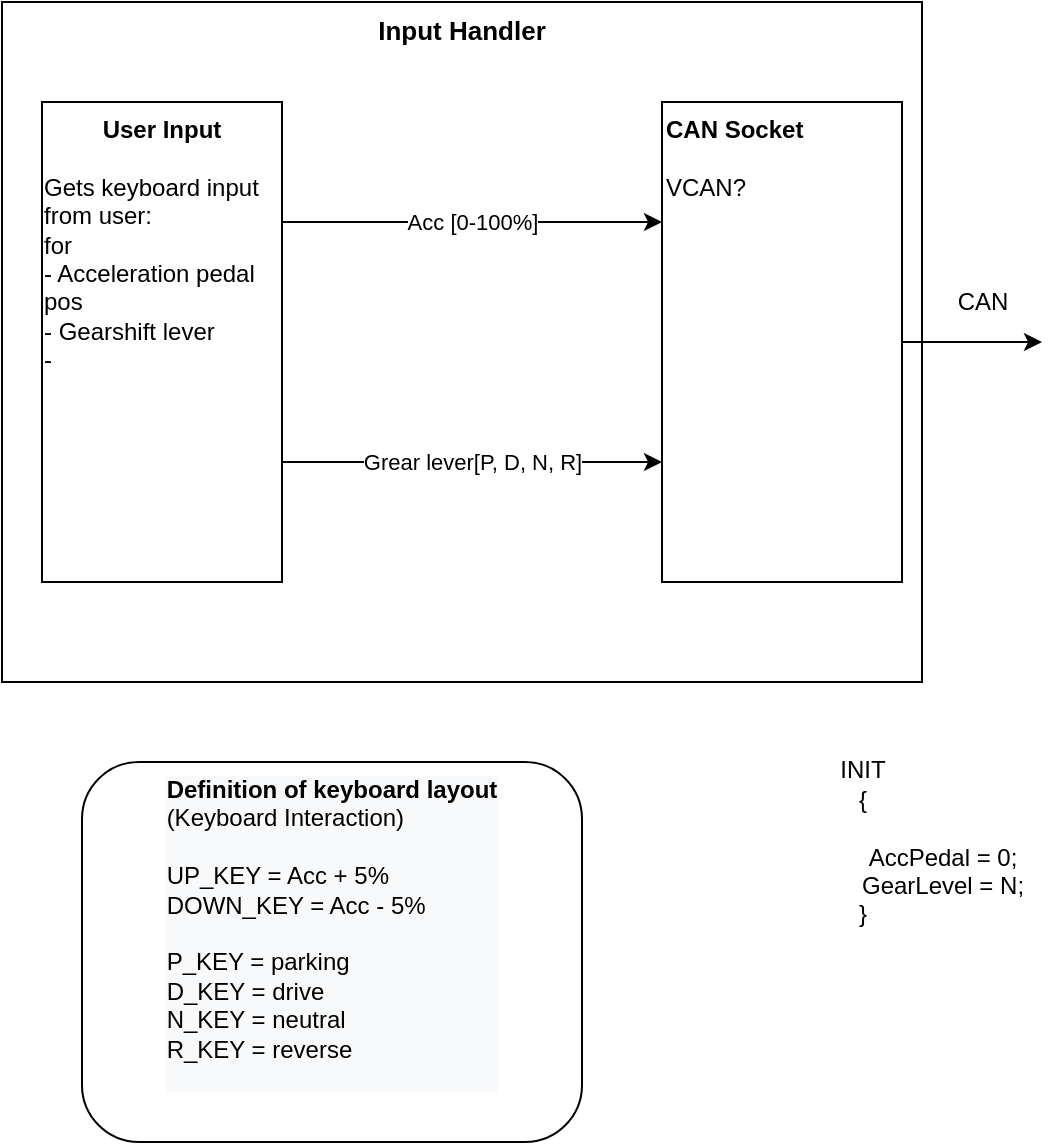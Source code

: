<mxfile>
    <diagram id="GP0YNp44nlQtGhltSVO9" name="Page-1">
        <mxGraphModel dx="1042" dy="918" grid="1" gridSize="10" guides="1" tooltips="1" connect="1" arrows="1" fold="1" page="1" pageScale="1" pageWidth="850" pageHeight="1100" math="0" shadow="0">
            <root>
                <mxCell id="0"/>
                <mxCell id="1" parent="0"/>
                <mxCell id="54" value="&lt;b&gt;&lt;font style=&quot;font-size: 13px&quot;&gt;Input Handler&lt;/font&gt;&lt;/b&gt;" style="rounded=0;whiteSpace=wrap;html=1;align=center;verticalAlign=top;" parent="1" vertex="1">
                    <mxGeometry x="60" y="130" width="460" height="340" as="geometry"/>
                </mxCell>
                <mxCell id="55" value="&lt;b&gt;User Input&lt;/b&gt;&lt;br&gt;&lt;br&gt;&lt;div style=&quot;text-align: left&quot;&gt;Gets keyboard input from user:&lt;/div&gt;&lt;div style=&quot;text-align: left&quot;&gt;for&amp;nbsp;&lt;/div&gt;&lt;div style=&quot;text-align: left&quot;&gt;- Acceleration pedal&amp;nbsp; pos&lt;/div&gt;&lt;div style=&quot;text-align: left&quot;&gt;- Gearshift lever&lt;/div&gt;&lt;div style=&quot;text-align: left&quot;&gt;-&amp;nbsp;&lt;/div&gt;&lt;div style=&quot;text-align: left&quot;&gt;&lt;br&gt;&lt;/div&gt;&lt;div style=&quot;text-align: left&quot;&gt;&lt;br&gt;&lt;/div&gt;" style="rounded=0;whiteSpace=wrap;html=1;align=center;verticalAlign=top;" parent="1" vertex="1">
                    <mxGeometry x="80" y="180" width="120" height="240" as="geometry"/>
                </mxCell>
                <mxCell id="56" value="&lt;b&gt;CAN Socket&lt;/b&gt;&lt;br&gt;&lt;br&gt;VCAN?" style="rounded=0;whiteSpace=wrap;html=1;align=left;verticalAlign=top;" parent="1" vertex="1">
                    <mxGeometry x="390" y="180" width="120" height="240" as="geometry"/>
                </mxCell>
                <mxCell id="57" value="&lt;div style=&quot;color: rgb(0 , 0 , 0) ; font-family: &amp;#34;helvetica&amp;#34; ; font-size: 12px ; font-style: normal ; letter-spacing: normal ; text-indent: 0px ; text-transform: none ; word-spacing: 0px ; background-color: rgb(248 , 249 , 250) ; text-align: left&quot;&gt;&lt;b&gt;Definition of keyboard layout&lt;/b&gt;&lt;/div&gt;&lt;div style=&quot;color: rgb(0 , 0 , 0) ; font-family: &amp;#34;helvetica&amp;#34; ; font-size: 12px ; font-style: normal ; letter-spacing: normal ; text-indent: 0px ; text-transform: none ; word-spacing: 0px ; background-color: rgb(248 , 249 , 250) ; text-align: left&quot;&gt;(Keyboard Interaction)&lt;/div&gt;&lt;div style=&quot;color: rgb(0 , 0 , 0) ; font-family: &amp;#34;helvetica&amp;#34; ; font-size: 12px ; font-style: normal ; letter-spacing: normal ; text-indent: 0px ; text-transform: none ; word-spacing: 0px ; background-color: rgb(248 , 249 , 250) ; text-align: left&quot;&gt;&lt;br&gt;&lt;/div&gt;&lt;div style=&quot;text-align: left ; color: rgb(0 , 0 , 0) ; font-family: &amp;#34;helvetica&amp;#34; ; font-size: 12px ; font-style: normal ; letter-spacing: normal ; text-indent: 0px ; text-transform: none ; word-spacing: 0px ; background-color: rgb(248 , 249 , 250)&quot;&gt;UP_KEY = Acc + 5%&lt;/div&gt;&lt;div style=&quot;text-align: left ; color: rgb(0 , 0 , 0) ; font-family: &amp;#34;helvetica&amp;#34; ; font-size: 12px ; font-style: normal ; letter-spacing: normal ; text-indent: 0px ; text-transform: none ; word-spacing: 0px ; background-color: rgb(248 , 249 , 250)&quot;&gt;DOWN_KEY = Acc - 5%&lt;/div&gt;&lt;div style=&quot;text-align: left ; color: rgb(0 , 0 , 0) ; font-family: &amp;#34;helvetica&amp;#34; ; font-size: 12px ; font-style: normal ; letter-spacing: normal ; text-indent: 0px ; text-transform: none ; word-spacing: 0px ; background-color: rgb(248 , 249 , 250)&quot;&gt;&lt;br&gt;&lt;/div&gt;&lt;div style=&quot;text-align: left ; color: rgb(0 , 0 , 0) ; font-family: &amp;#34;helvetica&amp;#34; ; font-size: 12px ; font-style: normal ; letter-spacing: normal ; text-indent: 0px ; text-transform: none ; word-spacing: 0px ; background-color: rgb(248 , 249 , 250)&quot;&gt;P_KEY = parking&lt;/div&gt;&lt;div style=&quot;text-align: left ; color: rgb(0 , 0 , 0) ; font-family: &amp;#34;helvetica&amp;#34; ; font-size: 12px ; font-style: normal ; letter-spacing: normal ; text-indent: 0px ; text-transform: none ; word-spacing: 0px ; background-color: rgb(248 , 249 , 250)&quot;&gt;D_KEY = drive&lt;/div&gt;&lt;div style=&quot;text-align: left ; color: rgb(0 , 0 , 0) ; font-family: &amp;#34;helvetica&amp;#34; ; font-size: 12px ; font-style: normal ; letter-spacing: normal ; text-indent: 0px ; text-transform: none ; word-spacing: 0px ; background-color: rgb(248 , 249 , 250)&quot;&gt;N_KEY = neutral&lt;/div&gt;&lt;div style=&quot;text-align: left ; color: rgb(0 , 0 , 0) ; font-family: &amp;#34;helvetica&amp;#34; ; font-size: 12px ; font-style: normal ; letter-spacing: normal ; text-indent: 0px ; text-transform: none ; word-spacing: 0px ; background-color: rgb(248 , 249 , 250)&quot;&gt;R_KEY = reverse&lt;/div&gt;&lt;div style=&quot;text-align: left ; color: rgb(0 , 0 , 0) ; font-family: &amp;#34;helvetica&amp;#34; ; font-size: 12px ; font-style: normal ; letter-spacing: normal ; text-indent: 0px ; text-transform: none ; word-spacing: 0px ; background-color: rgb(248 , 249 , 250)&quot;&gt;&lt;br&gt;&lt;/div&gt;" style="rounded=1;whiteSpace=wrap;html=1;align=center;verticalAlign=top;" parent="1" vertex="1">
                    <mxGeometry x="100" y="510" width="250" height="190" as="geometry"/>
                </mxCell>
                <mxCell id="58" value="Acc [0-100%]" style="endArrow=classic;html=1;exitX=1;exitY=0.25;exitDx=0;exitDy=0;entryX=0;entryY=0.25;entryDx=0;entryDy=0;" parent="1" source="55" target="56" edge="1">
                    <mxGeometry width="50" height="50" relative="1" as="geometry">
                        <mxPoint x="500" y="560" as="sourcePoint"/>
                        <mxPoint x="550" y="510" as="targetPoint"/>
                    </mxGeometry>
                </mxCell>
                <mxCell id="59" value="Grear lever[P, D, N, R]" style="endArrow=classic;html=1;exitX=1;exitY=0.75;exitDx=0;exitDy=0;entryX=0;entryY=0.75;entryDx=0;entryDy=0;" parent="1" source="55" target="56" edge="1">
                    <mxGeometry width="50" height="50" relative="1" as="geometry">
                        <mxPoint x="500" y="510" as="sourcePoint"/>
                        <mxPoint x="550" y="460" as="targetPoint"/>
                    </mxGeometry>
                </mxCell>
                <mxCell id="60" value="" style="endArrow=classic;html=1;exitX=1;exitY=0.5;exitDx=0;exitDy=0;" parent="1" source="56" edge="1">
                    <mxGeometry width="50" height="50" relative="1" as="geometry">
                        <mxPoint x="750" y="450" as="sourcePoint"/>
                        <mxPoint x="580" y="300" as="targetPoint"/>
                    </mxGeometry>
                </mxCell>
                <mxCell id="61" value="CAN" style="text;html=1;align=center;verticalAlign=middle;resizable=0;points=[];autosize=1;strokeColor=none;" parent="1" vertex="1">
                    <mxGeometry x="530" y="270" width="40" height="20" as="geometry"/>
                </mxCell>
                <mxCell id="62" value="INIT&lt;br&gt;{&lt;br&gt;&lt;br&gt;&lt;span style=&quot;white-space: pre&quot;&gt;&#9;&lt;/span&gt;&lt;span style=&quot;white-space: pre&quot;&gt;&#9;&lt;/span&gt;&lt;span style=&quot;white-space: pre&quot;&gt;&#9;&lt;/span&gt;AccPedal = 0;&lt;br&gt;&lt;span style=&quot;white-space: pre&quot;&gt;&#9;&lt;/span&gt;&lt;span style=&quot;white-space: pre&quot;&gt;&#9;&lt;/span&gt;&lt;span style=&quot;white-space: pre&quot;&gt;&#9;&lt;/span&gt;GearLevel = N;&lt;br&gt;}" style="text;html=1;align=center;verticalAlign=middle;resizable=0;points=[];autosize=1;strokeColor=none;" parent="1" vertex="1">
                    <mxGeometry x="400" y="505" width="180" height="90" as="geometry"/>
                </mxCell>
            </root>
        </mxGraphModel>
    </diagram>
</mxfile>